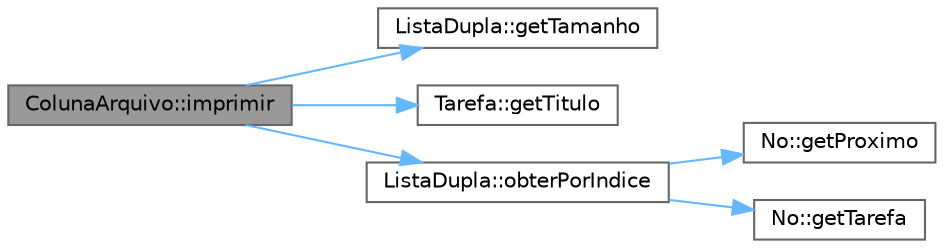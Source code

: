 digraph "ColunaArquivo::imprimir"
{
 // INTERACTIVE_SVG=YES
 // LATEX_PDF_SIZE
  bgcolor="transparent";
  edge [fontname=Helvetica,fontsize=10,labelfontname=Helvetica,labelfontsize=10];
  node [fontname=Helvetica,fontsize=10,shape=box,height=0.2,width=0.4];
  rankdir="LR";
  Node1 [id="Node000001",label="ColunaArquivo::imprimir",height=0.2,width=0.4,color="gray40", fillcolor="grey60", style="filled", fontcolor="black",tooltip="Imprime as informações da coluna."];
  Node1 -> Node2 [id="edge1_Node000001_Node000002",color="steelblue1",style="solid",tooltip=" "];
  Node2 [id="Node000002",label="ListaDupla::getTamanho",height=0.2,width=0.4,color="grey40", fillcolor="white", style="filled",URL="$dd/d91/class_lista_dupla.html#a86f5652f339d3af5fd81c6b913c95a52",tooltip="Obtém o tamanho da lista."];
  Node1 -> Node3 [id="edge2_Node000001_Node000003",color="steelblue1",style="solid",tooltip=" "];
  Node3 [id="Node000003",label="Tarefa::getTitulo",height=0.2,width=0.4,color="grey40", fillcolor="white", style="filled",URL="$da/d23/class_tarefa.html#acafe89fa135d5af459beff157c292faa",tooltip="Obtém o título da tarefa."];
  Node1 -> Node4 [id="edge3_Node000001_Node000004",color="steelblue1",style="solid",tooltip=" "];
  Node4 [id="Node000004",label="ListaDupla::obterPorIndice",height=0.2,width=0.4,color="grey40", fillcolor="white", style="filled",URL="$dd/d91/class_lista_dupla.html#a837ec6a1d28dbddd64b2028372f846c3",tooltip="Obtém a tarefa da lista pelo índice."];
  Node4 -> Node5 [id="edge4_Node000004_Node000005",color="steelblue1",style="solid",tooltip=" "];
  Node5 [id="Node000005",label="No::getProximo",height=0.2,width=0.4,color="grey40", fillcolor="white", style="filled",URL="$d9/d55/class_no.html#a42bd9dc9c7b24743c82e89b42a1581a2",tooltip="Obtém o próximo nó."];
  Node4 -> Node6 [id="edge5_Node000004_Node000006",color="steelblue1",style="solid",tooltip=" "];
  Node6 [id="Node000006",label="No::getTarefa",height=0.2,width=0.4,color="grey40", fillcolor="white", style="filled",URL="$d9/d55/class_no.html#a3e8d735fc07c24ecaee4e283ac9a1f36",tooltip="Obtém a tarefa armazenada no nó."];
}
